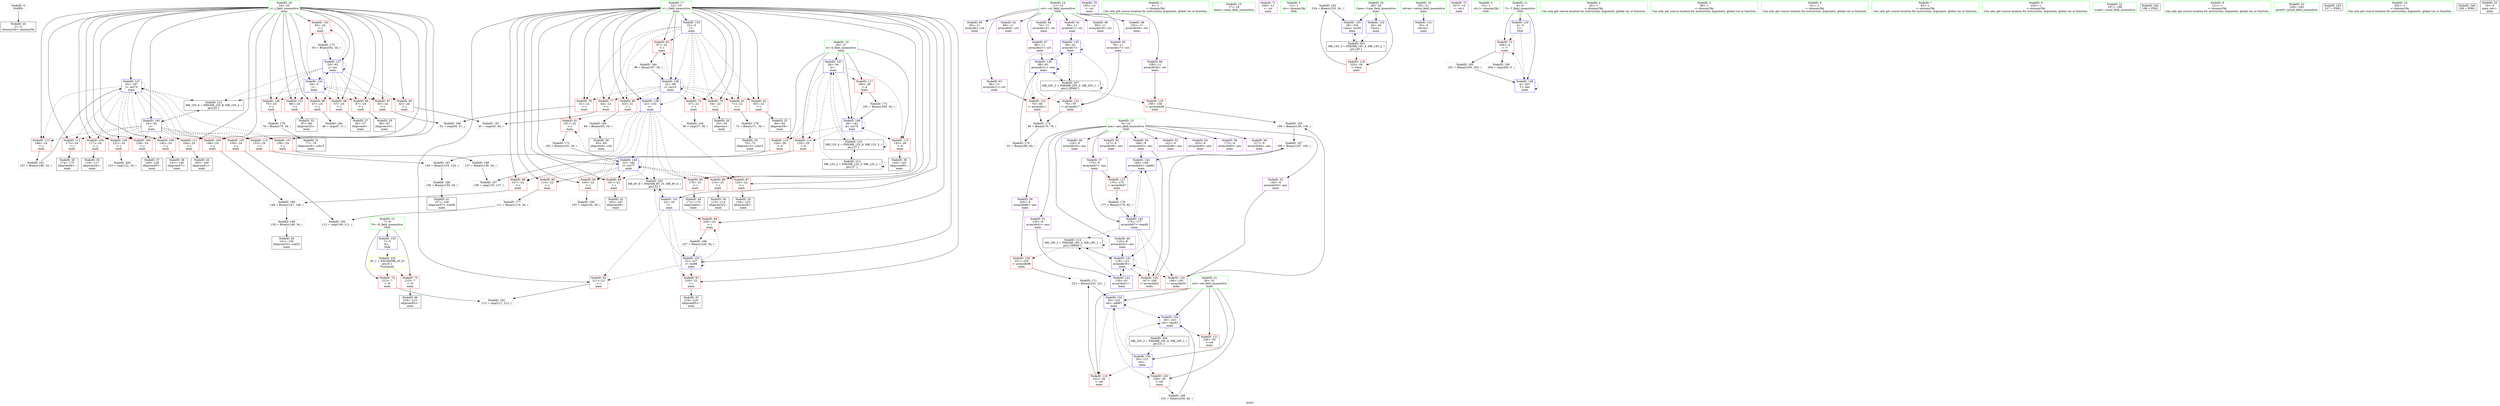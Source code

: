 digraph "SVFG" {
	label="SVFG";

	Node0x55d29eb27ae0 [shape=record,color=grey,label="{NodeID: 0\nNullPtr}"];
	Node0x55d29eb27ae0 -> Node0x55d29eb0c5e0[style=solid];
	Node0x55d29eb31ac0 [shape=record,color=grey,label="{NodeID: 180\n64 = Binary(63, 34, )\n}"];
	Node0x55d29eb31ac0 -> Node0x55d29eb0c950[style=solid];
	Node0x55d29eb287f0 [shape=record,color=red,label="{NodeID: 97\n50\<--24\n\<--j\nmain\n}"];
	Node0x55d29eb287f0 -> Node0x55d29eb2c800[style=solid];
	Node0x55d29eb09180 [shape=record,color=green,label="{NodeID: 14\n11\<--12\ncst\<--cst_field_insensitive\nGlob }"];
	Node0x55d29eb09180 -> Node0x55d29eb2a100[style=solid];
	Node0x55d29eb09180 -> Node0x55d29eb2a1d0[style=solid];
	Node0x55d29eb09180 -> Node0x55d29eb2a2a0[style=solid];
	Node0x55d29eb09180 -> Node0x55d29eb2a370[style=solid];
	Node0x55d29eb09180 -> Node0x55d29eb2a440[style=solid];
	Node0x55d29eb09180 -> Node0x55d29eb2a510[style=solid];
	Node0x55d29eb09180 -> Node0x55d29eb2a5e0[style=solid];
	Node0x55d29eb09180 -> Node0x55d29eb2a6b0[style=solid];
	Node0x55d29eb09180 -> Node0x55d29eb2a780[style=solid];
	Node0x55d29eb09180 -> Node0x55d29eb2a850[style=solid];
	Node0x55d29eb2c200 [shape=record,color=grey,label="{NodeID: 194\n38 = cmp(37, 39, )\n}"];
	Node0x55d29eb29350 [shape=record,color=red,label="{NodeID: 111\n164\<--24\n\<--j\nmain\n}"];
	Node0x55d29eb29350 -> Node0x55d29eb28310[style=solid];
	Node0x55d29eb0c950 [shape=record,color=black,label="{NodeID: 28\n65\<--64\nidxprom8\<--sub\nmain\n}"];
	Node0x55d29eb2e5f0 [shape=record,color=red,label="{NodeID: 125\n159\<--158\n\<--arrayidx58\nmain\n}"];
	Node0x55d29eb2e5f0 -> Node0x55d29eb31f40[style=solid];
	Node0x55d29eb28240 [shape=record,color=black,label="{NodeID: 42\n162\<--161\nidxprom59\<--\nmain\n}"];
	Node0x55d29eb2f150 [shape=record,color=blue,label="{NodeID: 139\n22\<--102\ni\<--\nmain\n}"];
	Node0x55d29eb2f150 -> Node0x55d29eb2b480[style=dashed];
	Node0x55d29eb2f150 -> Node0x55d29eb2b550[style=dashed];
	Node0x55d29eb2f150 -> Node0x55d29eb2b620[style=dashed];
	Node0x55d29eb2f150 -> Node0x55d29eb2b6f0[style=dashed];
	Node0x55d29eb2f150 -> Node0x55d29eb2b7c0[style=dashed];
	Node0x55d29eb2f150 -> Node0x55d29eb2b890[style=dashed];
	Node0x55d29eb2f150 -> Node0x55d29eb2b960[style=dashed];
	Node0x55d29eb2f150 -> Node0x55d29eb2ba30[style=dashed];
	Node0x55d29eb2f150 -> Node0x55d29eb2f8a0[style=dashed];
	Node0x55d29eb2f150 -> Node0x55d29eb3c330[style=dashed];
	Node0x55d29eb29dc0 [shape=record,color=purple,label="{NodeID: 56\n172\<--9\narrayidx65\<--ans\nmain\n}"];
	Node0x55d29eb2fcb0 [shape=record,color=blue,label="{NodeID: 153\n22\<--227\ni\<--inc89\nmain\n}"];
	Node0x55d29eb2fcb0 -> Node0x55d29eb2bb00[style=dashed];
	Node0x55d29eb2fcb0 -> Node0x55d29eb2bbd0[style=dashed];
	Node0x55d29eb2fcb0 -> Node0x55d29eb2bca0[style=dashed];
	Node0x55d29eb2fcb0 -> Node0x55d29eb2fcb0[style=dashed];
	Node0x55d29eb2fcb0 -> Node0x55d29eb3c330[style=dashed];
	Node0x55d29eb2a920 [shape=record,color=purple,label="{NodeID: 70\n195\<--13\n\<--.str\nmain\n}"];
	Node0x55d29eb30740 [shape=record,color=grey,label="{NodeID: 167\n168 = Binary(167, 160, )\n}"];
	Node0x55d29eb30740 -> Node0x55d29eb2f560[style=solid];
	Node0x55d29eb2b480 [shape=record,color=red,label="{NodeID: 84\n104\<--22\n\<--i\nmain\n}"];
	Node0x55d29eb2b480 -> Node0x55d29eb2c380[style=solid];
	Node0x55d29eb09560 [shape=record,color=green,label="{NodeID: 1\n5\<--1\n\<--dummyObj\nCan only get source location for instruction, argument, global var or function.}"];
	Node0x55d29eb31c40 [shape=record,color=grey,label="{NodeID: 181\n187 = Binary(186, 34, )\n}"];
	Node0x55d29eb31c40 -> Node0x55d29eb2f7d0[style=solid];
	Node0x55d29eb288c0 [shape=record,color=red,label="{NodeID: 98\n57\<--24\n\<--j\nmain\n}"];
	Node0x55d29eb288c0 -> Node0x55d29eb0c880[style=solid];
	Node0x55d29eb09280 [shape=record,color=green,label="{NodeID: 15\n17\<--18\nmain\<--main_field_insensitive\n}"];
	Node0x55d29eb2c380 [shape=record,color=grey,label="{NodeID: 195\n105 = cmp(104, 39, )\n}"];
	Node0x55d29eb29420 [shape=record,color=red,label="{NodeID: 112\n173\<--24\n\<--j\nmain\n}"];
	Node0x55d29eb29420 -> Node0x55d29eb284b0[style=solid];
	Node0x55d29eb0ca20 [shape=record,color=black,label="{NodeID: 29\n68\<--67\nidxprom10\<--\nmain\n}"];
	Node0x55d29eb2e6c0 [shape=record,color=red,label="{NodeID: 126\n167\<--166\n\<--arrayidx62\nmain\n}"];
	Node0x55d29eb2e6c0 -> Node0x55d29eb30740[style=solid];
	Node0x55d29eb28310 [shape=record,color=black,label="{NodeID: 43\n165\<--164\nidxprom61\<--\nmain\n}"];
	Node0x55d29eb2f220 [shape=record,color=blue,label="{NodeID: 140\n24\<--34\nj\<--\nmain\n}"];
	Node0x55d29eb2f220 -> Node0x55d29eb28cd0[style=dashed];
	Node0x55d29eb2f220 -> Node0x55d29eb28da0[style=dashed];
	Node0x55d29eb2f220 -> Node0x55d29eb28e70[style=dashed];
	Node0x55d29eb2f220 -> Node0x55d29eb28f40[style=dashed];
	Node0x55d29eb2f220 -> Node0x55d29eb29010[style=dashed];
	Node0x55d29eb2f220 -> Node0x55d29eb290e0[style=dashed];
	Node0x55d29eb2f220 -> Node0x55d29eb291b0[style=dashed];
	Node0x55d29eb2f220 -> Node0x55d29eb29280[style=dashed];
	Node0x55d29eb2f220 -> Node0x55d29eb29350[style=dashed];
	Node0x55d29eb2f220 -> Node0x55d29eb29420[style=dashed];
	Node0x55d29eb2f220 -> Node0x55d29eb294f0[style=dashed];
	Node0x55d29eb2f220 -> Node0x55d29eb2f7d0[style=dashed];
	Node0x55d29eb2f220 -> Node0x55d29eb3f530[style=dashed];
	Node0x55d29eb29e90 [shape=record,color=purple,label="{NodeID: 57\n175\<--9\narrayidx67\<--ans\nmain\n}"];
	Node0x55d29eb29e90 -> Node0x55d29eb2e790[style=solid];
	Node0x55d29eb29e90 -> Node0x55d29eb2f630[style=solid];
	Node0x55d29eb2fd80 [shape=record,color=blue,label="{NodeID: 154\n30\<--231\nret\<--rem91\nmain\n}"];
	Node0x55d29eb2fd80 -> Node0x55d29eb2e2b0[style=dashed];
	Node0x55d29eb2fd80 -> Node0x55d29eb3cd30[style=dashed];
	Node0x55d29eb2a9f0 [shape=record,color=purple,label="{NodeID: 71\n206\<--13\n\<--.str\nmain\n}"];
	Node0x55d29eb308c0 [shape=record,color=grey,label="{NodeID: 168\n227 = Binary(226, 34, )\n}"];
	Node0x55d29eb308c0 -> Node0x55d29eb2fcb0[style=solid];
	Node0x55d29eb2b550 [shape=record,color=red,label="{NodeID: 85\n110\<--22\n\<--i\nmain\n}"];
	Node0x55d29eb2b550 -> Node0x55d29eb31640[style=solid];
	Node0x55d29eb09620 [shape=record,color=green,label="{NodeID: 2\n13\<--1\n.str\<--dummyObj\nGlob }"];
	Node0x55d29eb31dc0 [shape=record,color=grey,label="{NodeID: 182\n234 = Binary(233, 34, )\n}"];
	Node0x55d29eb31dc0 -> Node0x55d29eb2fe50[style=solid];
	Node0x55d29eb28990 [shape=record,color=red,label="{NodeID: 99\n67\<--24\n\<--j\nmain\n}"];
	Node0x55d29eb28990 -> Node0x55d29eb0ca20[style=solid];
	Node0x55d29eb09380 [shape=record,color=green,label="{NodeID: 16\n20\<--21\nretval\<--retval_field_insensitive\nmain\n}"];
	Node0x55d29eb09380 -> Node0x55d29eb2ead0[style=solid];
	Node0x55d29eb2c500 [shape=record,color=grey,label="{NodeID: 196\n48 = cmp(47, 5, )\n}"];
	Node0x55d29eb294f0 [shape=record,color=red,label="{NodeID: 113\n186\<--24\n\<--j\nmain\n}"];
	Node0x55d29eb294f0 -> Node0x55d29eb31c40[style=solid];
	Node0x55d29eb0caf0 [shape=record,color=black,label="{NodeID: 30\n73\<--72\nidxprom13\<--sub12\nmain\n}"];
	Node0x55d29eb2e790 [shape=record,color=red,label="{NodeID: 127\n176\<--175\n\<--arrayidx67\nmain\n}"];
	Node0x55d29eb2e790 -> Node0x55d29eb314c0[style=solid];
	Node0x55d29eb283e0 [shape=record,color=black,label="{NodeID: 44\n171\<--170\nidxprom64\<--\nmain\n}"];
	Node0x55d29eb2f2f0 [shape=record,color=blue,label="{NodeID: 141\n119\<--121\narrayidx35\<--\nmain\n}"];
	Node0x55d29eb2f2f0 -> Node0x55d29eb2e520[style=dashed];
	Node0x55d29eb2f2f0 -> Node0x55d29eb2e6c0[style=dashed];
	Node0x55d29eb2f2f0 -> Node0x55d29eb2f2f0[style=dashed];
	Node0x55d29eb2f2f0 -> Node0x55d29eb2f3c0[style=dashed];
	Node0x55d29eb2f2f0 -> Node0x55d29eb2f560[style=dashed];
	Node0x55d29eb2f2f0 -> Node0x55d29eb3ff30[style=dashed];
	Node0x55d29eb29f60 [shape=record,color=purple,label="{NodeID: 58\n217\<--9\narrayidx84\<--ans\nmain\n}"];
	Node0x55d29eb2fe50 [shape=record,color=blue,label="{NodeID: 155\n28\<--234\nCase\<--inc92\nmain\n}"];
	Node0x55d29eb2fe50 -> Node0x55d29eb3c830[style=dashed];
	Node0x55d29eb2aac0 [shape=record,color=purple,label="{NodeID: 72\n237\<--15\n\<--.str.1\nmain\n}"];
	Node0x55d29eb30a40 [shape=record,color=grey,label="{NodeID: 169\n231 = Binary(230, 82, )\n}"];
	Node0x55d29eb30a40 -> Node0x55d29eb2fd80[style=solid];
	Node0x55d29eb2b620 [shape=record,color=red,label="{NodeID: 86\n114\<--22\n\<--i\nmain\n}"];
	Node0x55d29eb2b620 -> Node0x55d29eb27c00[style=solid];
	Node0x55d29eb27200 [shape=record,color=green,label="{NodeID: 3\n15\<--1\n.str.1\<--dummyObj\nGlob }"];
	Node0x55d29eb31f40 [shape=record,color=grey,label="{NodeID: 183\n160 = Binary(146, 159, )\n}"];
	Node0x55d29eb31f40 -> Node0x55d29eb30740[style=solid];
	Node0x55d29eb28a60 [shape=record,color=red,label="{NodeID: 100\n75\<--24\n\<--j\nmain\n}"];
	Node0x55d29eb28a60 -> Node0x55d29eb317c0[style=solid];
	Node0x55d29eb09450 [shape=record,color=green,label="{NodeID: 17\n22\<--23\ni\<--i_field_insensitive\nmain\n}"];
	Node0x55d29eb09450 -> Node0x55d29eb2ae00[style=solid];
	Node0x55d29eb09450 -> Node0x55d29eb2aed0[style=solid];
	Node0x55d29eb09450 -> Node0x55d29eb2afa0[style=solid];
	Node0x55d29eb09450 -> Node0x55d29eb2b070[style=solid];
	Node0x55d29eb09450 -> Node0x55d29eb2b140[style=solid];
	Node0x55d29eb09450 -> Node0x55d29eb2b210[style=solid];
	Node0x55d29eb09450 -> Node0x55d29eb2b2e0[style=solid];
	Node0x55d29eb09450 -> Node0x55d29eb2b3b0[style=solid];
	Node0x55d29eb09450 -> Node0x55d29eb2b480[style=solid];
	Node0x55d29eb09450 -> Node0x55d29eb2b550[style=solid];
	Node0x55d29eb09450 -> Node0x55d29eb2b620[style=solid];
	Node0x55d29eb09450 -> Node0x55d29eb2b6f0[style=solid];
	Node0x55d29eb09450 -> Node0x55d29eb2b7c0[style=solid];
	Node0x55d29eb09450 -> Node0x55d29eb2b890[style=solid];
	Node0x55d29eb09450 -> Node0x55d29eb2b960[style=solid];
	Node0x55d29eb09450 -> Node0x55d29eb2ba30[style=solid];
	Node0x55d29eb09450 -> Node0x55d29eb2bb00[style=solid];
	Node0x55d29eb09450 -> Node0x55d29eb2bbd0[style=solid];
	Node0x55d29eb09450 -> Node0x55d29eb2bca0[style=solid];
	Node0x55d29eb09450 -> Node0x55d29eb2ec70[style=solid];
	Node0x55d29eb09450 -> Node0x55d29eb2f080[style=solid];
	Node0x55d29eb09450 -> Node0x55d29eb2f150[style=solid];
	Node0x55d29eb09450 -> Node0x55d29eb2f8a0[style=solid];
	Node0x55d29eb09450 -> Node0x55d29eb2fb10[style=solid];
	Node0x55d29eb09450 -> Node0x55d29eb2fcb0[style=solid];
	Node0x55d29eb2c680 [shape=record,color=grey,label="{NodeID: 197\n138 = cmp(135, 137, )\n}"];
	Node0x55d29eb295c0 [shape=record,color=red,label="{NodeID: 114\n135\<--26\n\<--k\nmain\n}"];
	Node0x55d29eb295c0 -> Node0x55d29eb2c680[style=solid];
	Node0x55d29eb0cbc0 [shape=record,color=black,label="{NodeID: 31\n77\<--76\nidxprom16\<--sub15\nmain\n}"];
	Node0x55d29eb2e860 [shape=record,color=red,label="{NodeID: 128\n221\<--220\n\<--arrayidx86\nmain\n}"];
	Node0x55d29eb2e860 -> Node0x55d29eb30d40[style=solid];
	Node0x55d29eb284b0 [shape=record,color=black,label="{NodeID: 45\n174\<--173\nidxprom66\<--\nmain\n}"];
	Node0x55d29eb44460 [shape=record,color=yellow,style=double,label="{NodeID: 225\n4V_1 = ENCHI(MR_4V_0)\npts\{8 \}\nFun[main]}"];
	Node0x55d29eb44460 -> Node0x55d29eb2ac60[style=dashed];
	Node0x55d29eb44460 -> Node0x55d29eb2ad30[style=dashed];
	Node0x55d29eb2f3c0 [shape=record,color=blue,label="{NodeID: 142\n130\<--61\narrayidx41\<--\nmain\n}"];
	Node0x55d29eb2f3c0 -> Node0x55d29eb2f2f0[style=dashed];
	Node0x55d29eb2f3c0 -> Node0x55d29eb3ff30[style=dashed];
	Node0x55d29eb2a030 [shape=record,color=purple,label="{NodeID: 59\n220\<--9\narrayidx86\<--ans\nmain\n}"];
	Node0x55d29eb2a030 -> Node0x55d29eb2e860[style=solid];
	Node0x55d29eb2ab90 [shape=record,color=red,label="{NodeID: 73\n200\<--4\n\<--T\nmain\n}"];
	Node0x55d29eb2ab90 -> Node0x55d29eb32240[style=solid];
	Node0x55d29eb2ab90 -> Node0x55d29eb2c980[style=solid];
	Node0x55d29eb30bc0 [shape=record,color=grey,label="{NodeID: 170\n81 = Binary(80, 82, )\n}"];
	Node0x55d29eb30bc0 -> Node0x55d29eb2eee0[style=solid];
	Node0x55d29eb2b6f0 [shape=record,color=red,label="{NodeID: 87\n125\<--22\n\<--i\nmain\n}"];
	Node0x55d29eb2b6f0 -> Node0x55d29eb27d60[style=solid];
	Node0x55d29eb0d250 [shape=record,color=green,label="{NodeID: 4\n34\<--1\n\<--dummyObj\nCan only get source location for instruction, argument, global var or function.}"];
	Node0x55d29eb320c0 [shape=record,color=grey,label="{NodeID: 184\n98 = Binary(97, 34, )\n}"];
	Node0x55d29eb320c0 -> Node0x55d29eb2f080[style=solid];
	Node0x55d29eb28b30 [shape=record,color=red,label="{NodeID: 101\n86\<--24\n\<--j\nmain\n}"];
	Node0x55d29eb28b30 -> Node0x55d29eb27b70[style=solid];
	Node0x55d29eb0c0a0 [shape=record,color=green,label="{NodeID: 18\n24\<--25\nj\<--j_field_insensitive\nmain\n}"];
	Node0x55d29eb0c0a0 -> Node0x55d29eb2bd70[style=solid];
	Node0x55d29eb0c0a0 -> Node0x55d29eb28720[style=solid];
	Node0x55d29eb0c0a0 -> Node0x55d29eb287f0[style=solid];
	Node0x55d29eb0c0a0 -> Node0x55d29eb288c0[style=solid];
	Node0x55d29eb0c0a0 -> Node0x55d29eb28990[style=solid];
	Node0x55d29eb0c0a0 -> Node0x55d29eb28a60[style=solid];
	Node0x55d29eb0c0a0 -> Node0x55d29eb28b30[style=solid];
	Node0x55d29eb0c0a0 -> Node0x55d29eb28c00[style=solid];
	Node0x55d29eb0c0a0 -> Node0x55d29eb28cd0[style=solid];
	Node0x55d29eb0c0a0 -> Node0x55d29eb28da0[style=solid];
	Node0x55d29eb0c0a0 -> Node0x55d29eb28e70[style=solid];
	Node0x55d29eb0c0a0 -> Node0x55d29eb28f40[style=solid];
	Node0x55d29eb0c0a0 -> Node0x55d29eb29010[style=solid];
	Node0x55d29eb0c0a0 -> Node0x55d29eb290e0[style=solid];
	Node0x55d29eb0c0a0 -> Node0x55d29eb291b0[style=solid];
	Node0x55d29eb0c0a0 -> Node0x55d29eb29280[style=solid];
	Node0x55d29eb0c0a0 -> Node0x55d29eb29350[style=solid];
	Node0x55d29eb0c0a0 -> Node0x55d29eb29420[style=solid];
	Node0x55d29eb0c0a0 -> Node0x55d29eb294f0[style=solid];
	Node0x55d29eb0c0a0 -> Node0x55d29eb2ed40[style=solid];
	Node0x55d29eb0c0a0 -> Node0x55d29eb2efb0[style=solid];
	Node0x55d29eb0c0a0 -> Node0x55d29eb2f220[style=solid];
	Node0x55d29eb0c0a0 -> Node0x55d29eb2f7d0[style=solid];
	Node0x55d29eb2c800 [shape=record,color=grey,label="{NodeID: 198\n52 = cmp(50, 51, )\n}"];
	Node0x55d29eb29690 [shape=record,color=red,label="{NodeID: 115\n143\<--26\n\<--k\nmain\n}"];
	Node0x55d29eb29690 -> Node0x55d29eb27fd0[style=solid];
	Node0x55d29eb0cc90 [shape=record,color=black,label="{NodeID: 32\n84\<--83\nidxprom18\<--\nmain\n}"];
	Node0x55d29eb3f530 [shape=record,color=black,label="{NodeID: 212\nMR_10V_6 = PHI(MR_10V_8, MR_10V_2, )\npts\{25 \}\n}"];
	Node0x55d29eb3f530 -> Node0x55d29eb2f220[style=dashed];
	Node0x55d29eb2e930 [shape=record,color=blue,label="{NodeID: 129\n4\<--5\nT\<--\nGlob }"];
	Node0x55d29eb2e930 -> Node0x55d29eb2ab90[style=dashed];
	Node0x55d29eb2e930 -> Node0x55d29eb2f970[style=dashed];
	Node0x55d29eb28580 [shape=record,color=black,label="{NodeID: 46\n216\<--215\nidxprom83\<--\nmain\n}"];
	Node0x55d29eb2f490 [shape=record,color=blue,label="{NodeID: 143\n26\<--34\nk\<--\nmain\n}"];
	Node0x55d29eb2f490 -> Node0x55d29eb295c0[style=dashed];
	Node0x55d29eb2f490 -> Node0x55d29eb29690[style=dashed];
	Node0x55d29eb2f490 -> Node0x55d29eb2dea0[style=dashed];
	Node0x55d29eb2f490 -> Node0x55d29eb2df70[style=dashed];
	Node0x55d29eb2f490 -> Node0x55d29eb2f700[style=dashed];
	Node0x55d29eb2f490 -> Node0x55d29eb40430[style=dashed];
	Node0x55d29eb2a100 [shape=record,color=purple,label="{NodeID: 60\n56\<--11\narrayidx\<--cst\nmain\n}"];
	Node0x55d29eb2ac60 [shape=record,color=red,label="{NodeID: 74\n212\<--7\n\<--N\nmain\n}"];
	Node0x55d29eb2ac60 -> Node0x55d29eb2bf00[style=solid];
	Node0x55d29eb30d40 [shape=record,color=grey,label="{NodeID: 171\n223 = Binary(222, 221, )\n}"];
	Node0x55d29eb30d40 -> Node0x55d29eb2fbe0[style=solid];
	Node0x55d29eb2b7c0 [shape=record,color=red,label="{NodeID: 88\n147\<--22\n\<--i\nmain\n}"];
	Node0x55d29eb2b7c0 -> Node0x55d29eb329c0[style=solid];
	Node0x55d29eb0d2e0 [shape=record,color=green,label="{NodeID: 5\n39\<--1\n\<--dummyObj\nCan only get source location for instruction, argument, global var or function.}"];
	Node0x55d29eb32240 [shape=record,color=grey,label="{NodeID: 185\n201 = Binary(200, 202, )\n}"];
	Node0x55d29eb32240 -> Node0x55d29eb2f970[style=solid];
	Node0x55d29eb28c00 [shape=record,color=red,label="{NodeID: 102\n92\<--24\n\<--j\nmain\n}"];
	Node0x55d29eb28c00 -> Node0x55d29eb31040[style=solid];
	Node0x55d29eb0c170 [shape=record,color=green,label="{NodeID: 19\n26\<--27\nk\<--k_field_insensitive\nmain\n}"];
	Node0x55d29eb0c170 -> Node0x55d29eb295c0[style=solid];
	Node0x55d29eb0c170 -> Node0x55d29eb29690[style=solid];
	Node0x55d29eb0c170 -> Node0x55d29eb2dea0[style=solid];
	Node0x55d29eb0c170 -> Node0x55d29eb2df70[style=solid];
	Node0x55d29eb0c170 -> Node0x55d29eb2f490[style=solid];
	Node0x55d29eb0c170 -> Node0x55d29eb2f700[style=solid];
	Node0x55d29eb2c980 [shape=record,color=grey,label="{NodeID: 199\n204 = cmp(200, 5, )\n}"];
	Node0x55d29eb2dea0 [shape=record,color=red,label="{NodeID: 116\n154\<--26\n\<--k\nmain\n}"];
	Node0x55d29eb2dea0 -> Node0x55d29eb32540[style=solid];
	Node0x55d29eb27b70 [shape=record,color=black,label="{NodeID: 33\n87\<--86\nidxprom20\<--\nmain\n}"];
	Node0x55d29eb3fa30 [shape=record,color=black,label="{NodeID: 213\nMR_12V_2 = PHI(MR_12V_3, MR_12V_1, )\npts\{27 \}\n}"];
	Node0x55d29eb3fa30 -> Node0x55d29eb2f490[style=dashed];
	Node0x55d29eb3fa30 -> Node0x55d29eb3fa30[style=dashed];
	Node0x55d29eb3fa30 -> Node0x55d29eb40430[style=dashed];
	Node0x55d29eb2ea00 [shape=record,color=blue,label="{NodeID: 130\n7\<--5\nN\<--\nGlob }"];
	Node0x55d29eb2ea00 -> Node0x55d29eb44460[style=dashed];
	Node0x55d29eb28650 [shape=record,color=black,label="{NodeID: 47\n219\<--218\nidxprom85\<--\nmain\n}"];
	Node0x55d29eb2f560 [shape=record,color=blue,label="{NodeID: 144\n166\<--168\narrayidx62\<--add63\nmain\n}"];
	Node0x55d29eb2f560 -> Node0x55d29eb2e790[style=dashed];
	Node0x55d29eb2f560 -> Node0x55d29eb2f630[style=dashed];
	Node0x55d29eb2a1d0 [shape=record,color=purple,label="{NodeID: 61\n59\<--11\narrayidx7\<--cst\nmain\n}"];
	Node0x55d29eb2a1d0 -> Node0x55d29eb2ee10[style=solid];
	Node0x55d29eb2ad30 [shape=record,color=red,label="{NodeID: 75\n215\<--7\n\<--N\nmain\n}"];
	Node0x55d29eb2ad30 -> Node0x55d29eb28580[style=solid];
	Node0x55d29eb30ec0 [shape=record,color=grey,label="{NodeID: 172\n192 = Binary(191, 34, )\n}"];
	Node0x55d29eb30ec0 -> Node0x55d29eb2f8a0[style=solid];
	Node0x55d29eb2b890 [shape=record,color=red,label="{NodeID: 89\n161\<--22\n\<--i\nmain\n}"];
	Node0x55d29eb2b890 -> Node0x55d29eb28240[style=solid];
	Node0x55d29eb0d370 [shape=record,color=green,label="{NodeID: 6\n61\<--1\n\<--dummyObj\nCan only get source location for instruction, argument, global var or function.}"];
	Node0x55d29eb323c0 [shape=record,color=grey,label="{NodeID: 186\n156 = Binary(155, 34, )\n}"];
	Node0x55d29eb323c0 -> Node0x55d29eb28170[style=solid];
	Node0x55d29eb28cd0 [shape=record,color=red,label="{NodeID: 103\n109\<--24\n\<--j\nmain\n}"];
	Node0x55d29eb28cd0 -> Node0x55d29eb2c080[style=solid];
	Node0x55d29eb0c240 [shape=record,color=green,label="{NodeID: 20\n28\<--29\nCase\<--Case_field_insensitive\nmain\n}"];
	Node0x55d29eb0c240 -> Node0x55d29eb2e040[style=solid];
	Node0x55d29eb0c240 -> Node0x55d29eb2eba0[style=solid];
	Node0x55d29eb0c240 -> Node0x55d29eb2fe50[style=solid];
	Node0x55d29eb2cb00 [shape=record,color=grey,label="{NodeID: 200\n123 = cmp(122, 34, )\n}"];
	Node0x55d29eb2df70 [shape=record,color=red,label="{NodeID: 117\n180\<--26\n\<--k\nmain\n}"];
	Node0x55d29eb2df70 -> Node0x55d29eb31340[style=solid];
	Node0x55d29eb27c00 [shape=record,color=black,label="{NodeID: 34\n115\<--114\nidxprom32\<--\nmain\n}"];
	Node0x55d29eb3ff30 [shape=record,color=black,label="{NodeID: 214\nMR_18V_2 = PHI(MR_18V_3, MR_18V_1, )\npts\{100000 \}\n}"];
	Node0x55d29eb3ff30 -> Node0x55d29eb2e860[style=dashed];
	Node0x55d29eb3ff30 -> Node0x55d29eb2f2f0[style=dashed];
	Node0x55d29eb3ff30 -> Node0x55d29eb3ff30[style=dashed];
	Node0x55d29eb2ead0 [shape=record,color=blue,label="{NodeID: 131\n20\<--5\nretval\<--\nmain\n}"];
	Node0x55d29eb29740 [shape=record,color=purple,label="{NodeID: 48\n116\<--9\narrayidx33\<--ans\nmain\n}"];
	Node0x55d29eb2f630 [shape=record,color=blue,label="{NodeID: 145\n175\<--177\narrayidx67\<--rem68\nmain\n}"];
	Node0x55d29eb2f630 -> Node0x55d29eb2e520[style=dashed];
	Node0x55d29eb2f630 -> Node0x55d29eb2e6c0[style=dashed];
	Node0x55d29eb2f630 -> Node0x55d29eb2f2f0[style=dashed];
	Node0x55d29eb2f630 -> Node0x55d29eb2f560[style=dashed];
	Node0x55d29eb2f630 -> Node0x55d29eb3ff30[style=dashed];
	Node0x55d29eb2a2a0 [shape=record,color=purple,label="{NodeID: 62\n66\<--11\narrayidx9\<--cst\nmain\n}"];
	Node0x55d29eb2ae00 [shape=record,color=red,label="{NodeID: 76\n37\<--22\n\<--i\nmain\n}"];
	Node0x55d29eb2ae00 -> Node0x55d29eb2c200[style=solid];
	Node0x55d29eb31040 [shape=record,color=grey,label="{NodeID: 173\n93 = Binary(92, 34, )\n}"];
	Node0x55d29eb31040 -> Node0x55d29eb2efb0[style=solid];
	Node0x55d29eb2b960 [shape=record,color=red,label="{NodeID: 90\n170\<--22\n\<--i\nmain\n}"];
	Node0x55d29eb2b960 -> Node0x55d29eb283e0[style=solid];
	Node0x55d29eb0bbf0 [shape=record,color=green,label="{NodeID: 7\n82\<--1\n\<--dummyObj\nCan only get source location for instruction, argument, global var or function.}"];
	Node0x55d29eb32540 [shape=record,color=grey,label="{NodeID: 187\n155 = Binary(153, 154, )\n}"];
	Node0x55d29eb32540 -> Node0x55d29eb323c0[style=solid];
	Node0x55d29eb28da0 [shape=record,color=red,label="{NodeID: 104\n117\<--24\n\<--j\nmain\n}"];
	Node0x55d29eb28da0 -> Node0x55d29eb27c90[style=solid];
	Node0x55d29eb0c310 [shape=record,color=green,label="{NodeID: 21\n30\<--31\nret\<--ret_field_insensitive\nmain\n}"];
	Node0x55d29eb0c310 -> Node0x55d29eb2e110[style=solid];
	Node0x55d29eb0c310 -> Node0x55d29eb2e1e0[style=solid];
	Node0x55d29eb0c310 -> Node0x55d29eb2e2b0[style=solid];
	Node0x55d29eb0c310 -> Node0x55d29eb2fa40[style=solid];
	Node0x55d29eb0c310 -> Node0x55d29eb2fbe0[style=solid];
	Node0x55d29eb0c310 -> Node0x55d29eb2fd80[style=solid];
	Node0x55d29eb2e040 [shape=record,color=red,label="{NodeID: 118\n233\<--28\n\<--Case\nmain\n}"];
	Node0x55d29eb2e040 -> Node0x55d29eb31dc0[style=solid];
	Node0x55d29eb27c90 [shape=record,color=black,label="{NodeID: 35\n118\<--117\nidxprom34\<--\nmain\n}"];
	Node0x55d29eb40430 [shape=record,color=black,label="{NodeID: 215\nMR_12V_4 = PHI(MR_12V_6, MR_12V_3, )\npts\{27 \}\n}"];
	Node0x55d29eb40430 -> Node0x55d29eb2f490[style=dashed];
	Node0x55d29eb40430 -> Node0x55d29eb3fa30[style=dashed];
	Node0x55d29eb40430 -> Node0x55d29eb40430[style=dashed];
	Node0x55d29eb2eba0 [shape=record,color=blue,label="{NodeID: 132\n28\<--34\nCase\<--\nmain\n}"];
	Node0x55d29eb2eba0 -> Node0x55d29eb3c830[style=dashed];
	Node0x55d29eb29810 [shape=record,color=purple,label="{NodeID: 49\n119\<--9\narrayidx35\<--ans\nmain\n}"];
	Node0x55d29eb29810 -> Node0x55d29eb2f2f0[style=solid];
	Node0x55d29eb2f700 [shape=record,color=blue,label="{NodeID: 146\n26\<--181\nk\<--inc70\nmain\n}"];
	Node0x55d29eb2f700 -> Node0x55d29eb295c0[style=dashed];
	Node0x55d29eb2f700 -> Node0x55d29eb29690[style=dashed];
	Node0x55d29eb2f700 -> Node0x55d29eb2dea0[style=dashed];
	Node0x55d29eb2f700 -> Node0x55d29eb2df70[style=dashed];
	Node0x55d29eb2f700 -> Node0x55d29eb2f700[style=dashed];
	Node0x55d29eb2f700 -> Node0x55d29eb40430[style=dashed];
	Node0x55d29eb2a370 [shape=record,color=purple,label="{NodeID: 63\n69\<--11\narrayidx11\<--cst\nmain\n}"];
	Node0x55d29eb2a370 -> Node0x55d29eb2e380[style=solid];
	Node0x55d29eb2aed0 [shape=record,color=red,label="{NodeID: 77\n44\<--22\n\<--i\nmain\n}"];
	Node0x55d29eb2aed0 -> Node0x55d29eb32b40[style=solid];
	Node0x55d29eb311c0 [shape=record,color=grey,label="{NodeID: 174\n80 = Binary(70, 79, )\n}"];
	Node0x55d29eb311c0 -> Node0x55d29eb30bc0[style=solid];
	Node0x55d29eb2ba30 [shape=record,color=red,label="{NodeID: 91\n191\<--22\n\<--i\nmain\n}"];
	Node0x55d29eb2ba30 -> Node0x55d29eb30ec0[style=solid];
	Node0x55d29eb0bc80 [shape=record,color=green,label="{NodeID: 8\n102\<--1\n\<--dummyObj\nCan only get source location for instruction, argument, global var or function.}"];
	Node0x55d29eb326c0 [shape=record,color=grey,label="{NodeID: 188\n137 = Binary(136, 34, )\n}"];
	Node0x55d29eb326c0 -> Node0x55d29eb2c680[style=solid];
	Node0x55d29eb28e70 [shape=record,color=red,label="{NodeID: 105\n122\<--24\n\<--j\nmain\n}"];
	Node0x55d29eb28e70 -> Node0x55d29eb2cb00[style=solid];
	Node0x55d29eb0c3e0 [shape=record,color=green,label="{NodeID: 22\n197\<--198\nscanf\<--scanf_field_insensitive\n}"];
	Node0x55d29eb3c330 [shape=record,color=black,label="{NodeID: 202\nMR_8V_8 = PHI(MR_8V_10, MR_8V_6, )\npts\{23 \}\n}"];
	Node0x55d29eb3c330 -> Node0x55d29eb2fb10[style=dashed];
	Node0x55d29eb2e110 [shape=record,color=red,label="{NodeID: 119\n222\<--30\n\<--ret\nmain\n}"];
	Node0x55d29eb2e110 -> Node0x55d29eb30d40[style=solid];
	Node0x55d29eb27d60 [shape=record,color=black,label="{NodeID: 36\n126\<--125\nidxprom38\<--\nmain\n}"];
	Node0x55d29eb2ec70 [shape=record,color=blue,label="{NodeID: 133\n22\<--5\ni\<--\nmain\n}"];
	Node0x55d29eb2ec70 -> Node0x55d29eb2ae00[style=dashed];
	Node0x55d29eb2ec70 -> Node0x55d29eb2aed0[style=dashed];
	Node0x55d29eb2ec70 -> Node0x55d29eb2afa0[style=dashed];
	Node0x55d29eb2ec70 -> Node0x55d29eb2b070[style=dashed];
	Node0x55d29eb2ec70 -> Node0x55d29eb2b140[style=dashed];
	Node0x55d29eb2ec70 -> Node0x55d29eb2b210[style=dashed];
	Node0x55d29eb2ec70 -> Node0x55d29eb2b2e0[style=dashed];
	Node0x55d29eb2ec70 -> Node0x55d29eb2b3b0[style=dashed];
	Node0x55d29eb2ec70 -> Node0x55d29eb2f080[style=dashed];
	Node0x55d29eb2ec70 -> Node0x55d29eb2f150[style=dashed];
	Node0x55d29eb298e0 [shape=record,color=purple,label="{NodeID: 50\n127\<--9\narrayidx39\<--ans\nmain\n}"];
	Node0x55d29eb2f7d0 [shape=record,color=blue,label="{NodeID: 147\n24\<--187\nj\<--inc74\nmain\n}"];
	Node0x55d29eb2f7d0 -> Node0x55d29eb28cd0[style=dashed];
	Node0x55d29eb2f7d0 -> Node0x55d29eb28da0[style=dashed];
	Node0x55d29eb2f7d0 -> Node0x55d29eb28e70[style=dashed];
	Node0x55d29eb2f7d0 -> Node0x55d29eb28f40[style=dashed];
	Node0x55d29eb2f7d0 -> Node0x55d29eb29010[style=dashed];
	Node0x55d29eb2f7d0 -> Node0x55d29eb290e0[style=dashed];
	Node0x55d29eb2f7d0 -> Node0x55d29eb291b0[style=dashed];
	Node0x55d29eb2f7d0 -> Node0x55d29eb29280[style=dashed];
	Node0x55d29eb2f7d0 -> Node0x55d29eb29350[style=dashed];
	Node0x55d29eb2f7d0 -> Node0x55d29eb29420[style=dashed];
	Node0x55d29eb2f7d0 -> Node0x55d29eb294f0[style=dashed];
	Node0x55d29eb2f7d0 -> Node0x55d29eb2f7d0[style=dashed];
	Node0x55d29eb2f7d0 -> Node0x55d29eb3f530[style=dashed];
	Node0x55d29eb2a440 [shape=record,color=purple,label="{NodeID: 64\n74\<--11\narrayidx14\<--cst\nmain\n}"];
	Node0x55d29e8ffa00 [shape=record,color=black,label="{NodeID: 244\n196 = PHI()\n}"];
	Node0x55d29eb2afa0 [shape=record,color=red,label="{NodeID: 78\n51\<--22\n\<--i\nmain\n}"];
	Node0x55d29eb2afa0 -> Node0x55d29eb2c800[style=solid];
	Node0x55d29eb31340 [shape=record,color=grey,label="{NodeID: 175\n181 = Binary(180, 34, )\n}"];
	Node0x55d29eb31340 -> Node0x55d29eb2f700[style=solid];
	Node0x55d29eb2bb00 [shape=record,color=red,label="{NodeID: 92\n211\<--22\n\<--i\nmain\n}"];
	Node0x55d29eb2bb00 -> Node0x55d29eb2bf00[style=solid];
	Node0x55d29eb0bd10 [shape=record,color=green,label="{NodeID: 9\n121\<--1\n\<--dummyObj\nCan only get source location for instruction, argument, global var or function.}"];
	Node0x55d29eb32840 [shape=record,color=grey,label="{NodeID: 189\n150 = Binary(149, 34, )\n}"];
	Node0x55d29eb32840 -> Node0x55d29eb280a0[style=solid];
	Node0x55d29eb28f40 [shape=record,color=red,label="{NodeID: 106\n128\<--24\n\<--j\nmain\n}"];
	Node0x55d29eb28f40 -> Node0x55d29eb27e30[style=solid];
	Node0x55d29eb0c4e0 [shape=record,color=green,label="{NodeID: 23\n239\<--240\nprintf\<--printf_field_insensitive\n}"];
	Node0x55d29eb3c830 [shape=record,color=black,label="{NodeID: 203\nMR_14V_3 = PHI(MR_14V_4, MR_14V_2, )\npts\{29 \}\n}"];
	Node0x55d29eb3c830 -> Node0x55d29eb2e040[style=dashed];
	Node0x55d29eb3c830 -> Node0x55d29eb2fe50[style=dashed];
	Node0x55d29eb2e1e0 [shape=record,color=red,label="{NodeID: 120\n230\<--30\n\<--ret\nmain\n}"];
	Node0x55d29eb2e1e0 -> Node0x55d29eb30a40[style=solid];
	Node0x55d29eb27e30 [shape=record,color=black,label="{NodeID: 37\n129\<--128\nidxprom40\<--\nmain\n}"];
	Node0x55d29eb2ed40 [shape=record,color=blue,label="{NodeID: 134\n24\<--5\nj\<--\nmain\n}"];
	Node0x55d29eb2ed40 -> Node0x55d29eb2bd70[style=dashed];
	Node0x55d29eb2ed40 -> Node0x55d29eb28720[style=dashed];
	Node0x55d29eb2ed40 -> Node0x55d29eb287f0[style=dashed];
	Node0x55d29eb2ed40 -> Node0x55d29eb288c0[style=dashed];
	Node0x55d29eb2ed40 -> Node0x55d29eb28990[style=dashed];
	Node0x55d29eb2ed40 -> Node0x55d29eb28a60[style=dashed];
	Node0x55d29eb2ed40 -> Node0x55d29eb28b30[style=dashed];
	Node0x55d29eb2ed40 -> Node0x55d29eb28c00[style=dashed];
	Node0x55d29eb2ed40 -> Node0x55d29eb2ed40[style=dashed];
	Node0x55d29eb2ed40 -> Node0x55d29eb2efb0[style=dashed];
	Node0x55d29eb2ed40 -> Node0x55d29eb3f530[style=dashed];
	Node0x55d29eb299b0 [shape=record,color=purple,label="{NodeID: 51\n130\<--9\narrayidx41\<--ans\nmain\n}"];
	Node0x55d29eb299b0 -> Node0x55d29eb2f3c0[style=solid];
	Node0x55d29eb2f8a0 [shape=record,color=blue,label="{NodeID: 148\n22\<--192\ni\<--inc77\nmain\n}"];
	Node0x55d29eb2f8a0 -> Node0x55d29eb2b480[style=dashed];
	Node0x55d29eb2f8a0 -> Node0x55d29eb2b550[style=dashed];
	Node0x55d29eb2f8a0 -> Node0x55d29eb2b620[style=dashed];
	Node0x55d29eb2f8a0 -> Node0x55d29eb2b6f0[style=dashed];
	Node0x55d29eb2f8a0 -> Node0x55d29eb2b7c0[style=dashed];
	Node0x55d29eb2f8a0 -> Node0x55d29eb2b890[style=dashed];
	Node0x55d29eb2f8a0 -> Node0x55d29eb2b960[style=dashed];
	Node0x55d29eb2f8a0 -> Node0x55d29eb2ba30[style=dashed];
	Node0x55d29eb2f8a0 -> Node0x55d29eb2f8a0[style=dashed];
	Node0x55d29eb2f8a0 -> Node0x55d29eb3c330[style=dashed];
	Node0x55d29eb2a510 [shape=record,color=purple,label="{NodeID: 65\n78\<--11\narrayidx17\<--cst\nmain\n}"];
	Node0x55d29eb2a510 -> Node0x55d29eb2e450[style=solid];
	Node0x55d29eb4f9b0 [shape=record,color=black,label="{NodeID: 245\n207 = PHI()\n}"];
	Node0x55d29eb2b070 [shape=record,color=red,label="{NodeID: 79\n54\<--22\n\<--i\nmain\n}"];
	Node0x55d29eb2b070 -> Node0x55d29eb0c7b0[style=solid];
	Node0x55d29eb314c0 [shape=record,color=grey,label="{NodeID: 176\n177 = Binary(176, 82, )\n}"];
	Node0x55d29eb314c0 -> Node0x55d29eb2f630[style=solid];
	Node0x55d29eb2bbd0 [shape=record,color=red,label="{NodeID: 93\n218\<--22\n\<--i\nmain\n}"];
	Node0x55d29eb2bbd0 -> Node0x55d29eb28650[style=solid];
	Node0x55d29eb27500 [shape=record,color=green,label="{NodeID: 10\n202\<--1\n\<--dummyObj\nCan only get source location for instruction, argument, global var or function.}"];
	Node0x55d29eb329c0 [shape=record,color=grey,label="{NodeID: 190\n149 = Binary(147, 148, )\n}"];
	Node0x55d29eb329c0 -> Node0x55d29eb32840[style=solid];
	Node0x55d29eb29010 [shape=record,color=red,label="{NodeID: 107\n136\<--24\n\<--j\nmain\n}"];
	Node0x55d29eb29010 -> Node0x55d29eb326c0[style=solid];
	Node0x55d29eb0c5e0 [shape=record,color=black,label="{NodeID: 24\n2\<--3\ndummyVal\<--dummyVal\n}"];
	Node0x55d29eb3cd30 [shape=record,color=black,label="{NodeID: 204\nMR_16V_2 = PHI(MR_16V_6, MR_16V_1, )\npts\{31 \}\n}"];
	Node0x55d29eb3cd30 -> Node0x55d29eb2fa40[style=dashed];
	Node0x55d29eb2e2b0 [shape=record,color=red,label="{NodeID: 121\n236\<--30\n\<--ret\nmain\n}"];
	Node0x55d29eb27f00 [shape=record,color=black,label="{NodeID: 38\n141\<--140\nidxprom47\<--\nmain\n}"];
	Node0x55d29eb2ee10 [shape=record,color=blue,label="{NodeID: 135\n59\<--61\narrayidx7\<--\nmain\n}"];
	Node0x55d29eb2ee10 -> Node0x55d29eb2e380[style=dashed];
	Node0x55d29eb2ee10 -> Node0x55d29eb2e450[style=dashed];
	Node0x55d29eb2ee10 -> Node0x55d29eb2ee10[style=dashed];
	Node0x55d29eb2ee10 -> Node0x55d29eb2eee0[style=dashed];
	Node0x55d29eb2ee10 -> Node0x55d29eb3dc30[style=dashed];
	Node0x55d29eb29a80 [shape=record,color=purple,label="{NodeID: 52\n142\<--9\narrayidx48\<--ans\nmain\n}"];
	Node0x55d29eb2f970 [shape=record,color=blue,label="{NodeID: 149\n4\<--201\nT\<--dec\nmain\n}"];
	Node0x55d29eb2f970 -> Node0x55d29eb2ab90[style=dashed];
	Node0x55d29eb2f970 -> Node0x55d29eb2f970[style=dashed];
	Node0x55d29eb2a5e0 [shape=record,color=purple,label="{NodeID: 66\n85\<--11\narrayidx19\<--cst\nmain\n}"];
	Node0x55d29eb4fab0 [shape=record,color=black,label="{NodeID: 246\n238 = PHI()\n}"];
	Node0x55d29eb2b140 [shape=record,color=red,label="{NodeID: 80\n63\<--22\n\<--i\nmain\n}"];
	Node0x55d29eb2b140 -> Node0x55d29eb31ac0[style=solid];
	Node0x55d29eb31640 [shape=record,color=grey,label="{NodeID: 177\n111 = Binary(110, 34, )\n}"];
	Node0x55d29eb31640 -> Node0x55d29eb2c080[style=solid];
	Node0x55d29eb2bca0 [shape=record,color=red,label="{NodeID: 94\n226\<--22\n\<--i\nmain\n}"];
	Node0x55d29eb2bca0 -> Node0x55d29eb308c0[style=solid];
	Node0x55d29eb27590 [shape=record,color=green,label="{NodeID: 11\n4\<--6\nT\<--T_field_insensitive\nGlob }"];
	Node0x55d29eb27590 -> Node0x55d29eb2ab90[style=solid];
	Node0x55d29eb27590 -> Node0x55d29eb2e930[style=solid];
	Node0x55d29eb27590 -> Node0x55d29eb2f970[style=solid];
	Node0x55d29eb32b40 [shape=record,color=grey,label="{NodeID: 191\n45 = cmp(43, 44, )\n}"];
	Node0x55d29eb290e0 [shape=record,color=red,label="{NodeID: 108\n140\<--24\n\<--j\nmain\n}"];
	Node0x55d29eb290e0 -> Node0x55d29eb27f00[style=solid];
	Node0x55d29eb0c6e0 [shape=record,color=black,label="{NodeID: 25\n19\<--5\nmain_ret\<--\nmain\n}"];
	Node0x55d29eb2e380 [shape=record,color=red,label="{NodeID: 122\n70\<--69\n\<--arrayidx11\nmain\n}"];
	Node0x55d29eb2e380 -> Node0x55d29eb311c0[style=solid];
	Node0x55d29eb27fd0 [shape=record,color=black,label="{NodeID: 39\n144\<--143\nidxprom49\<--\nmain\n}"];
	Node0x55d29eb2eee0 [shape=record,color=blue,label="{NodeID: 136\n88\<--81\narrayidx21\<--rem\nmain\n}"];
	Node0x55d29eb2eee0 -> Node0x55d29eb2e380[style=dashed];
	Node0x55d29eb2eee0 -> Node0x55d29eb2e450[style=dashed];
	Node0x55d29eb2eee0 -> Node0x55d29eb2ee10[style=dashed];
	Node0x55d29eb2eee0 -> Node0x55d29eb2eee0[style=dashed];
	Node0x55d29eb2eee0 -> Node0x55d29eb3dc30[style=dashed];
	Node0x55d29eb29b50 [shape=record,color=purple,label="{NodeID: 53\n145\<--9\narrayidx50\<--ans\nmain\n}"];
	Node0x55d29eb29b50 -> Node0x55d29eb2e520[style=solid];
	Node0x55d29eb2fa40 [shape=record,color=blue,label="{NodeID: 150\n30\<--121\nret\<--\nmain\n}"];
	Node0x55d29eb2fa40 -> Node0x55d29eb2e110[style=dashed];
	Node0x55d29eb2fa40 -> Node0x55d29eb2e1e0[style=dashed];
	Node0x55d29eb2fa40 -> Node0x55d29eb2fbe0[style=dashed];
	Node0x55d29eb2fa40 -> Node0x55d29eb2fd80[style=dashed];
	Node0x55d29eb2a6b0 [shape=record,color=purple,label="{NodeID: 67\n88\<--11\narrayidx21\<--cst\nmain\n}"];
	Node0x55d29eb2a6b0 -> Node0x55d29eb2eee0[style=solid];
	Node0x55d29eb2b210 [shape=record,color=red,label="{NodeID: 81\n71\<--22\n\<--i\nmain\n}"];
	Node0x55d29eb2b210 -> Node0x55d29eb31940[style=solid];
	Node0x55d29eb317c0 [shape=record,color=grey,label="{NodeID: 178\n76 = Binary(75, 34, )\n}"];
	Node0x55d29eb317c0 -> Node0x55d29eb0cbc0[style=solid];
	Node0x55d29eb2bd70 [shape=record,color=red,label="{NodeID: 95\n43\<--24\n\<--j\nmain\n}"];
	Node0x55d29eb2bd70 -> Node0x55d29eb32b40[style=solid];
	Node0x55d29eb27660 [shape=record,color=green,label="{NodeID: 12\n7\<--8\nN\<--N_field_insensitive\nGlob }"];
	Node0x55d29eb27660 -> Node0x55d29eb2ac60[style=solid];
	Node0x55d29eb27660 -> Node0x55d29eb2ad30[style=solid];
	Node0x55d29eb27660 -> Node0x55d29eb2ea00[style=solid];
	Node0x55d29eb2bf00 [shape=record,color=grey,label="{NodeID: 192\n213 = cmp(211, 212, )\n}"];
	Node0x55d29eb291b0 [shape=record,color=red,label="{NodeID: 109\n148\<--24\n\<--j\nmain\n}"];
	Node0x55d29eb291b0 -> Node0x55d29eb329c0[style=solid];
	Node0x55d29eb0c7b0 [shape=record,color=black,label="{NodeID: 26\n55\<--54\nidxprom\<--\nmain\n}"];
	Node0x55d29eb2e450 [shape=record,color=red,label="{NodeID: 123\n79\<--78\n\<--arrayidx17\nmain\n}"];
	Node0x55d29eb2e450 -> Node0x55d29eb311c0[style=solid];
	Node0x55d29eb280a0 [shape=record,color=black,label="{NodeID: 40\n151\<--150\nidxprom53\<--sub52\nmain\n}"];
	Node0x55d29eb2efb0 [shape=record,color=blue,label="{NodeID: 137\n24\<--93\nj\<--inc\nmain\n}"];
	Node0x55d29eb2efb0 -> Node0x55d29eb2bd70[style=dashed];
	Node0x55d29eb2efb0 -> Node0x55d29eb28720[style=dashed];
	Node0x55d29eb2efb0 -> Node0x55d29eb287f0[style=dashed];
	Node0x55d29eb2efb0 -> Node0x55d29eb288c0[style=dashed];
	Node0x55d29eb2efb0 -> Node0x55d29eb28990[style=dashed];
	Node0x55d29eb2efb0 -> Node0x55d29eb28a60[style=dashed];
	Node0x55d29eb2efb0 -> Node0x55d29eb28b30[style=dashed];
	Node0x55d29eb2efb0 -> Node0x55d29eb28c00[style=dashed];
	Node0x55d29eb2efb0 -> Node0x55d29eb2ed40[style=dashed];
	Node0x55d29eb2efb0 -> Node0x55d29eb2efb0[style=dashed];
	Node0x55d29eb2efb0 -> Node0x55d29eb3f530[style=dashed];
	Node0x55d29eb29c20 [shape=record,color=purple,label="{NodeID: 54\n163\<--9\narrayidx60\<--ans\nmain\n}"];
	Node0x55d29eb2fb10 [shape=record,color=blue,label="{NodeID: 151\n22\<--34\ni\<--\nmain\n}"];
	Node0x55d29eb2fb10 -> Node0x55d29eb2bb00[style=dashed];
	Node0x55d29eb2fb10 -> Node0x55d29eb2bbd0[style=dashed];
	Node0x55d29eb2fb10 -> Node0x55d29eb2bca0[style=dashed];
	Node0x55d29eb2fb10 -> Node0x55d29eb2fcb0[style=dashed];
	Node0x55d29eb2fb10 -> Node0x55d29eb3c330[style=dashed];
	Node0x55d29eb2a780 [shape=record,color=purple,label="{NodeID: 68\n152\<--11\narrayidx54\<--cst\nmain\n}"];
	Node0x55d29eb2b2e0 [shape=record,color=red,label="{NodeID: 82\n83\<--22\n\<--i\nmain\n}"];
	Node0x55d29eb2b2e0 -> Node0x55d29eb0cc90[style=solid];
	Node0x55d29eb31940 [shape=record,color=grey,label="{NodeID: 179\n72 = Binary(71, 34, )\n}"];
	Node0x55d29eb31940 -> Node0x55d29eb0caf0[style=solid];
	Node0x55d29eb28720 [shape=record,color=red,label="{NodeID: 96\n47\<--24\n\<--j\nmain\n}"];
	Node0x55d29eb28720 -> Node0x55d29eb2c500[style=solid];
	Node0x55d29eb09080 [shape=record,color=green,label="{NodeID: 13\n9\<--10\nans\<--ans_field_insensitive\nGlob }"];
	Node0x55d29eb09080 -> Node0x55d29eb29740[style=solid];
	Node0x55d29eb09080 -> Node0x55d29eb29810[style=solid];
	Node0x55d29eb09080 -> Node0x55d29eb298e0[style=solid];
	Node0x55d29eb09080 -> Node0x55d29eb299b0[style=solid];
	Node0x55d29eb09080 -> Node0x55d29eb29a80[style=solid];
	Node0x55d29eb09080 -> Node0x55d29eb29b50[style=solid];
	Node0x55d29eb09080 -> Node0x55d29eb29c20[style=solid];
	Node0x55d29eb09080 -> Node0x55d29eb29cf0[style=solid];
	Node0x55d29eb09080 -> Node0x55d29eb29dc0[style=solid];
	Node0x55d29eb09080 -> Node0x55d29eb29e90[style=solid];
	Node0x55d29eb09080 -> Node0x55d29eb29f60[style=solid];
	Node0x55d29eb09080 -> Node0x55d29eb2a030[style=solid];
	Node0x55d29eb2c080 [shape=record,color=grey,label="{NodeID: 193\n112 = cmp(109, 111, )\n}"];
	Node0x55d29eb29280 [shape=record,color=red,label="{NodeID: 110\n153\<--24\n\<--j\nmain\n}"];
	Node0x55d29eb29280 -> Node0x55d29eb32540[style=solid];
	Node0x55d29eb0c880 [shape=record,color=black,label="{NodeID: 27\n58\<--57\nidxprom6\<--\nmain\n}"];
	Node0x55d29eb3dc30 [shape=record,color=black,label="{NodeID: 207\nMR_20V_2 = PHI(MR_20V_3, MR_20V_1, )\npts\{120000 \}\n}"];
	Node0x55d29eb3dc30 -> Node0x55d29eb2e380[style=dashed];
	Node0x55d29eb3dc30 -> Node0x55d29eb2e450[style=dashed];
	Node0x55d29eb3dc30 -> Node0x55d29eb2e5f0[style=dashed];
	Node0x55d29eb3dc30 -> Node0x55d29eb2ee10[style=dashed];
	Node0x55d29eb3dc30 -> Node0x55d29eb2eee0[style=dashed];
	Node0x55d29eb3dc30 -> Node0x55d29eb3dc30[style=dashed];
	Node0x55d29eb2e520 [shape=record,color=red,label="{NodeID: 124\n146\<--145\n\<--arrayidx50\nmain\n}"];
	Node0x55d29eb2e520 -> Node0x55d29eb31f40[style=solid];
	Node0x55d29eb28170 [shape=record,color=black,label="{NodeID: 41\n157\<--156\nidxprom57\<--sub56\nmain\n}"];
	Node0x55d29eb2f080 [shape=record,color=blue,label="{NodeID: 138\n22\<--98\ni\<--inc23\nmain\n}"];
	Node0x55d29eb2f080 -> Node0x55d29eb2ae00[style=dashed];
	Node0x55d29eb2f080 -> Node0x55d29eb2aed0[style=dashed];
	Node0x55d29eb2f080 -> Node0x55d29eb2afa0[style=dashed];
	Node0x55d29eb2f080 -> Node0x55d29eb2b070[style=dashed];
	Node0x55d29eb2f080 -> Node0x55d29eb2b140[style=dashed];
	Node0x55d29eb2f080 -> Node0x55d29eb2b210[style=dashed];
	Node0x55d29eb2f080 -> Node0x55d29eb2b2e0[style=dashed];
	Node0x55d29eb2f080 -> Node0x55d29eb2b3b0[style=dashed];
	Node0x55d29eb2f080 -> Node0x55d29eb2f080[style=dashed];
	Node0x55d29eb2f080 -> Node0x55d29eb2f150[style=dashed];
	Node0x55d29eb29cf0 [shape=record,color=purple,label="{NodeID: 55\n166\<--9\narrayidx62\<--ans\nmain\n}"];
	Node0x55d29eb29cf0 -> Node0x55d29eb2e6c0[style=solid];
	Node0x55d29eb29cf0 -> Node0x55d29eb2f560[style=solid];
	Node0x55d29eb2fbe0 [shape=record,color=blue,label="{NodeID: 152\n30\<--223\nret\<--add87\nmain\n}"];
	Node0x55d29eb2fbe0 -> Node0x55d29eb2e110[style=dashed];
	Node0x55d29eb2fbe0 -> Node0x55d29eb2e1e0[style=dashed];
	Node0x55d29eb2fbe0 -> Node0x55d29eb2fbe0[style=dashed];
	Node0x55d29eb2fbe0 -> Node0x55d29eb2fd80[style=dashed];
	Node0x55d29eb2a850 [shape=record,color=purple,label="{NodeID: 69\n158\<--11\narrayidx58\<--cst\nmain\n}"];
	Node0x55d29eb2a850 -> Node0x55d29eb2e5f0[style=solid];
	Node0x55d29eb2b3b0 [shape=record,color=red,label="{NodeID: 83\n97\<--22\n\<--i\nmain\n}"];
	Node0x55d29eb2b3b0 -> Node0x55d29eb320c0[style=solid];
}
